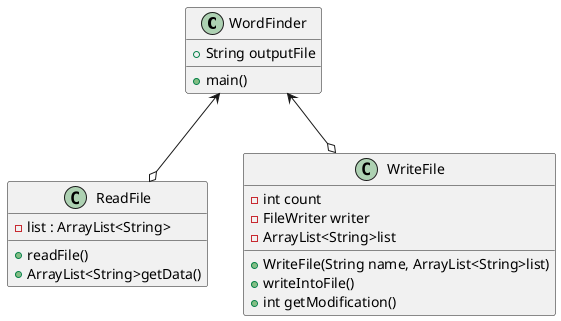 @startuml
'https://plantuml.com/sequence-diagram
class WordFinder {
+main()

+String outputFile
}

WordFinder <--o ReadFile

ReadFile : -list : ArrayList<String>
ReadFile : +readFile()
ReadFile : +ArrayList<String>getData()

WordFinder <--o WriteFile

WriteFile : -int count
WriteFile : -FileWriter writer
WriteFile : -ArrayList<String>list
WriteFile : +WriteFile(String name, ArrayList<String>list)
WriteFile : +writeIntoFile()
WriteFile : +int getModification()
@enduml